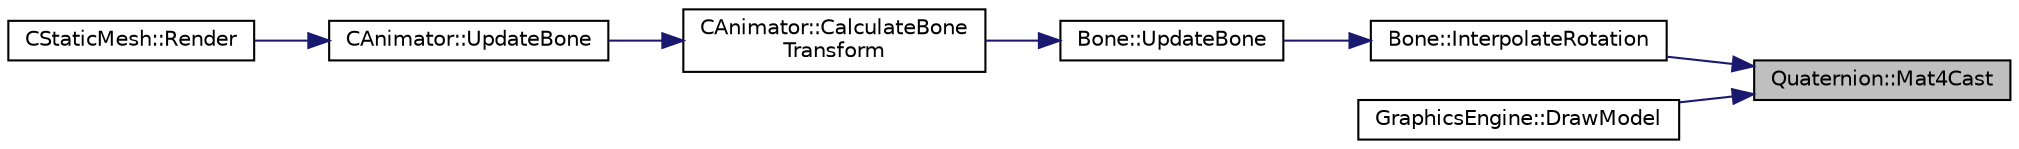 digraph "Quaternion::Mat4Cast"
{
 // LATEX_PDF_SIZE
  edge [fontname="Helvetica",fontsize="10",labelfontname="Helvetica",labelfontsize="10"];
  node [fontname="Helvetica",fontsize="10",shape=record];
  rankdir="RL";
  Node79 [label="Quaternion::Mat4Cast",height=0.2,width=0.4,color="black", fillcolor="grey75", style="filled", fontcolor="black",tooltip=" "];
  Node79 -> Node80 [dir="back",color="midnightblue",fontsize="10",style="solid",fontname="Helvetica"];
  Node80 [label="Bone::InterpolateRotation",height=0.2,width=0.4,color="black", fillcolor="white", style="filled",URL="$class_bone.html#a41a3e9d05208ca2985c6bd7636709f0c",tooltip="slerp between the the previous rotation and new rotation of the bone, to create fluid rotation of the..."];
  Node80 -> Node81 [dir="back",color="midnightblue",fontsize="10",style="solid",fontname="Helvetica"];
  Node81 [label="Bone::UpdateBone",height=0.2,width=0.4,color="black", fillcolor="white", style="filled",URL="$class_bone.html#aaa95e5dfc2b6379b9eab328d0c6d04a1",tooltip="Change the bones position, rotation and scaling based upon the current time of the animation."];
  Node81 -> Node82 [dir="back",color="midnightblue",fontsize="10",style="solid",fontname="Helvetica"];
  Node82 [label="CAnimator::CalculateBone\lTransform",height=0.2,width=0.4,color="black", fillcolor="white", style="filled",URL="$class_c_animator.html#ad803491d7d66ee1b5dd0ead63200721b",tooltip="Calculate the transforms of the bones based upon the bone transformations applied in the animation cl..."];
  Node82 -> Node83 [dir="back",color="midnightblue",fontsize="10",style="solid",fontname="Helvetica"];
  Node83 [label="CAnimator::UpdateBone",height=0.2,width=0.4,color="black", fillcolor="white", style="filled",URL="$class_c_animator.html#a3a822aa796022fe558d070d3b76a0184",tooltip="Update every bone in the animation with its new movements, and then update how that bone is drawn in ..."];
  Node83 -> Node84 [dir="back",color="midnightblue",fontsize="10",style="solid",fontname="Helvetica"];
  Node84 [label="CStaticMesh::Render",height=0.2,width=0.4,color="black", fillcolor="white", style="filled",URL="$class_c_static_mesh.html#a811c339becc8cff2323cfb0af8bf558c",tooltip="displays the mesh's model on the screen"];
  Node79 -> Node85 [dir="back",color="midnightblue",fontsize="10",style="solid",fontname="Helvetica"];
  Node85 [label="GraphicsEngine::DrawModel",height=0.2,width=0.4,color="black", fillcolor="white", style="filled",URL="$class_graphics_engine.html#a0c110798d390264a0a27e5faa95f1558",tooltip="Draws a model asset on the screen."];
}
